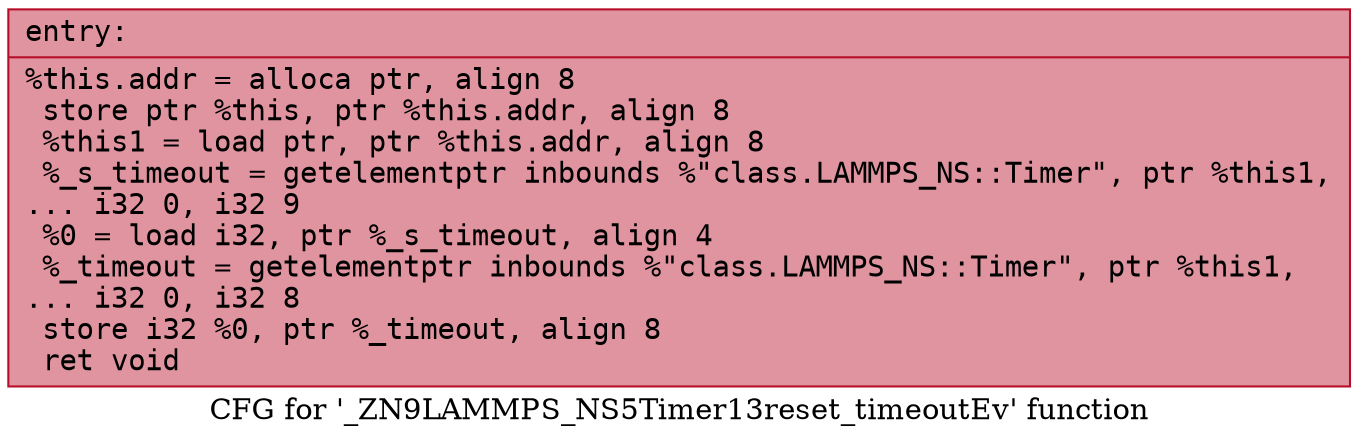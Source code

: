 digraph "CFG for '_ZN9LAMMPS_NS5Timer13reset_timeoutEv' function" {
	label="CFG for '_ZN9LAMMPS_NS5Timer13reset_timeoutEv' function";

	Node0x5603f5806210 [shape=record,color="#b70d28ff", style=filled, fillcolor="#b70d2870" fontname="Courier",label="{entry:\l|  %this.addr = alloca ptr, align 8\l  store ptr %this, ptr %this.addr, align 8\l  %this1 = load ptr, ptr %this.addr, align 8\l  %_s_timeout = getelementptr inbounds %\"class.LAMMPS_NS::Timer\", ptr %this1,\l... i32 0, i32 9\l  %0 = load i32, ptr %_s_timeout, align 4\l  %_timeout = getelementptr inbounds %\"class.LAMMPS_NS::Timer\", ptr %this1,\l... i32 0, i32 8\l  store i32 %0, ptr %_timeout, align 8\l  ret void\l}"];
}
